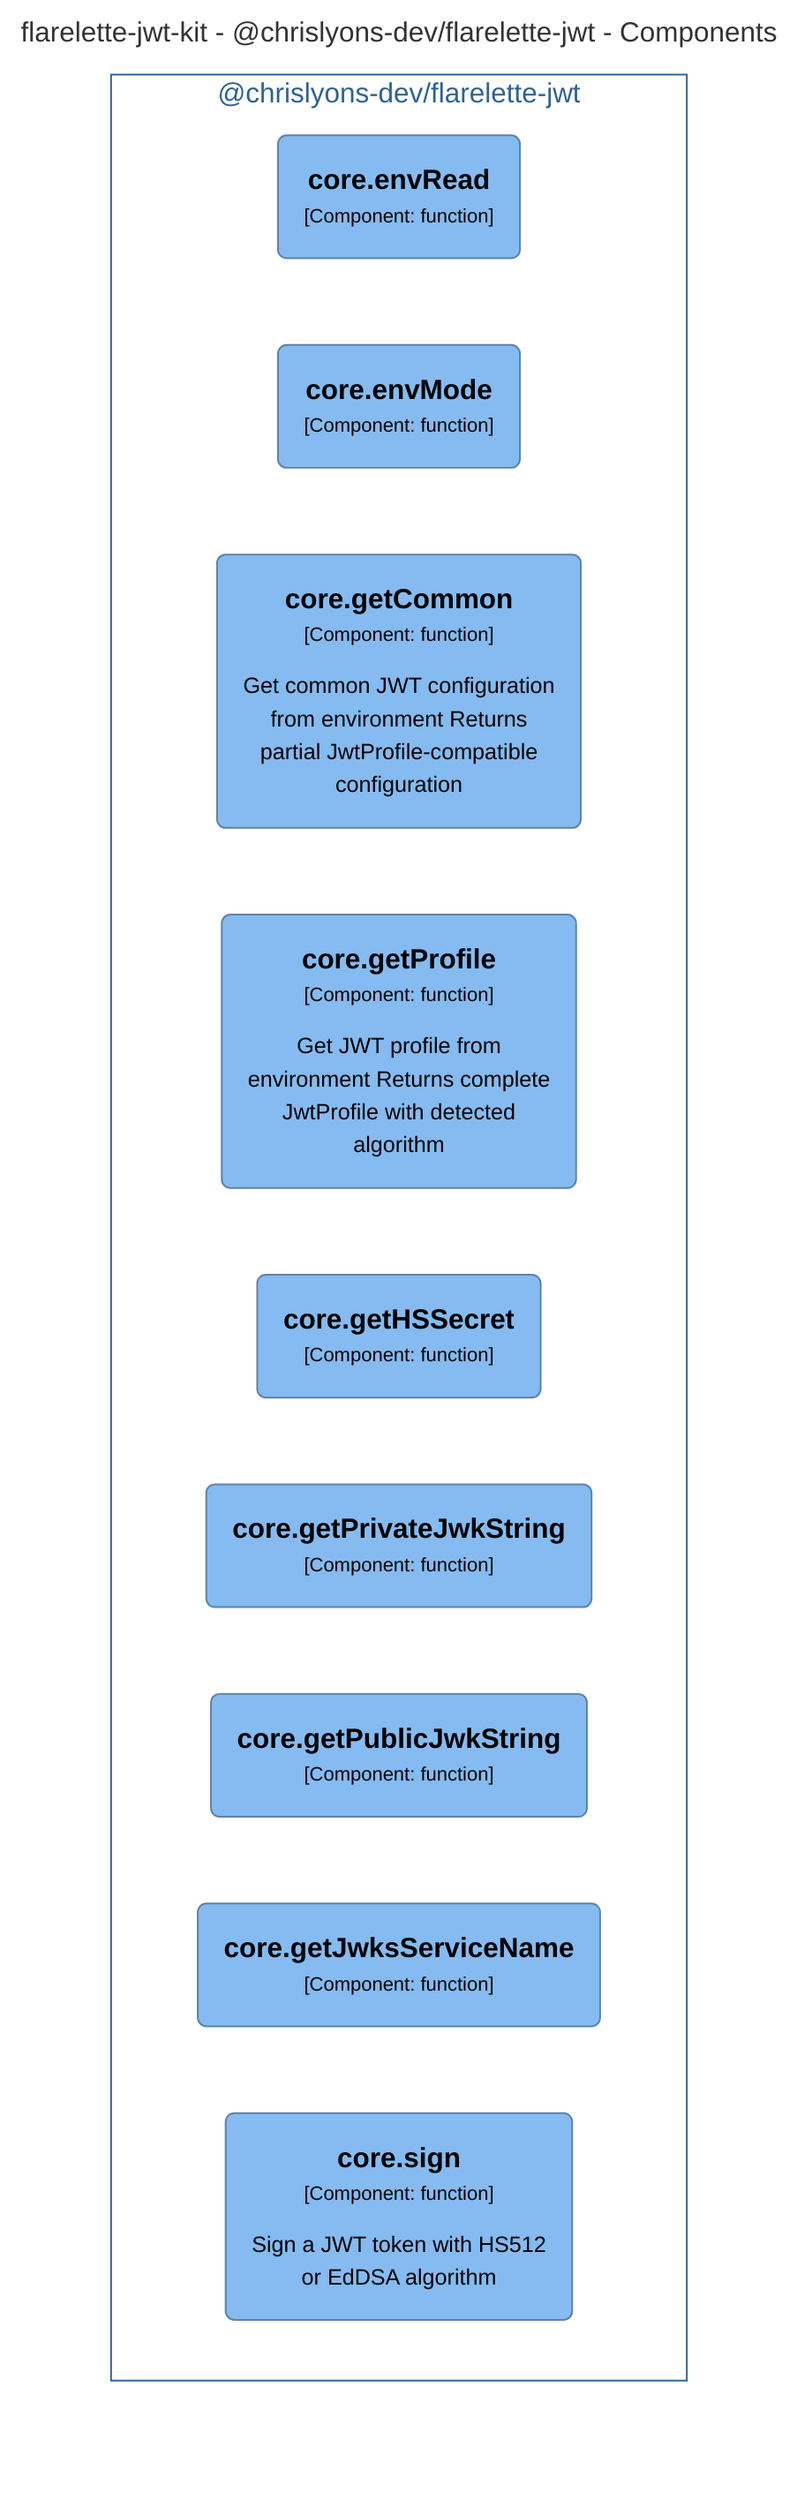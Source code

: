graph TB
  linkStyle default fill:#ffffff

  subgraph diagram ["flarelette-jwt-kit - @chrislyons-dev/flarelette-jwt - Components"]
    style diagram fill:#ffffff,stroke:#ffffff

    subgraph 2 ["@chrislyons-dev/flarelette-jwt"]
      style 2 fill:#ffffff,stroke:#2e6295,color:#2e6295

      10("<div style='font-weight: bold'>core.getCommon</div><div style='font-size: 70%; margin-top: 0px'>[Component: function]</div><div style='font-size: 80%; margin-top:10px'>Get common JWT configuration<br />from environment Returns<br />partial JwtProfile-compatible<br />configuration</div>")
      style 10 fill:#85bbf0,stroke:#5d82a8,color:#000000
      11("<div style='font-weight: bold'>core.getProfile</div><div style='font-size: 70%; margin-top: 0px'>[Component: function]</div><div style='font-size: 80%; margin-top:10px'>Get JWT profile from<br />environment Returns complete<br />JwtProfile with detected<br />algorithm</div>")
      style 11 fill:#85bbf0,stroke:#5d82a8,color:#000000
      12("<div style='font-weight: bold'>core.getHSSecret</div><div style='font-size: 70%; margin-top: 0px'>[Component: function]</div>")
      style 12 fill:#85bbf0,stroke:#5d82a8,color:#000000
      13("<div style='font-weight: bold'>core.getPrivateJwkString</div><div style='font-size: 70%; margin-top: 0px'>[Component: function]</div>")
      style 13 fill:#85bbf0,stroke:#5d82a8,color:#000000
      14("<div style='font-weight: bold'>core.getPublicJwkString</div><div style='font-size: 70%; margin-top: 0px'>[Component: function]</div>")
      style 14 fill:#85bbf0,stroke:#5d82a8,color:#000000
      15("<div style='font-weight: bold'>core.getJwksServiceName</div><div style='font-size: 70%; margin-top: 0px'>[Component: function]</div>")
      style 15 fill:#85bbf0,stroke:#5d82a8,color:#000000
      27("<div style='font-weight: bold'>core.sign</div><div style='font-size: 70%; margin-top: 0px'>[Component: function]</div><div style='font-size: 80%; margin-top:10px'>Sign a JWT token with HS512<br />or EdDSA algorithm</div>")
      style 27 fill:#85bbf0,stroke:#5d82a8,color:#000000
      8("<div style='font-weight: bold'>core.envRead</div><div style='font-size: 70%; margin-top: 0px'>[Component: function]</div>")
      style 8 fill:#85bbf0,stroke:#5d82a8,color:#000000
      9("<div style='font-weight: bold'>core.envMode</div><div style='font-size: 70%; margin-top: 0px'>[Component: function]</div>")
      style 9 fill:#85bbf0,stroke:#5d82a8,color:#000000
    end

  end